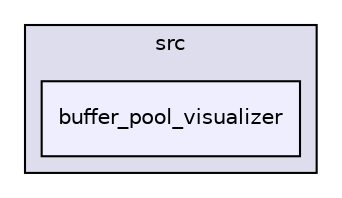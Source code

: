 digraph "/home/runner/work/hermes/hermes/src/buffer_pool_visualizer" {
  compound=true
  node [ fontsize="10", fontname="Helvetica"];
  edge [ labelfontsize="10", labelfontname="Helvetica"];
  subgraph clusterdir_68267d1309a1af8e8297ef4c3efbcdba {
    graph [ bgcolor="#ddddee", pencolor="black", label="src" fontname="Helvetica", fontsize="10", URL="dir_68267d1309a1af8e8297ef4c3efbcdba.html"]
  dir_decb41bc842c60622729d9b099395003 [shape=box, label="buffer_pool_visualizer", style="filled", fillcolor="#eeeeff", pencolor="black", URL="dir_decb41bc842c60622729d9b099395003.html"];
  }
}
